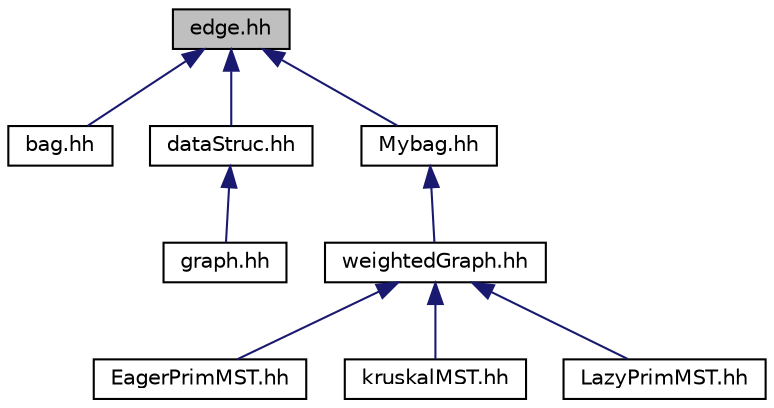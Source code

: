 digraph "edge.hh"
{
  edge [fontname="Helvetica",fontsize="10",labelfontname="Helvetica",labelfontsize="10"];
  node [fontname="Helvetica",fontsize="10",shape=record];
  Node1 [label="edge.hh",height=0.2,width=0.4,color="black", fillcolor="grey75", style="filled" fontcolor="black"];
  Node1 -> Node2 [dir="back",color="midnightblue",fontsize="10",style="solid",fontname="Helvetica"];
  Node2 [label="bag.hh",height=0.2,width=0.4,color="black", fillcolor="white", style="filled",URL="$bag_8hh.html"];
  Node1 -> Node3 [dir="back",color="midnightblue",fontsize="10",style="solid",fontname="Helvetica"];
  Node3 [label="dataStruc.hh",height=0.2,width=0.4,color="black", fillcolor="white", style="filled",URL="$dataStruc_8hh.html"];
  Node3 -> Node4 [dir="back",color="midnightblue",fontsize="10",style="solid",fontname="Helvetica"];
  Node4 [label="graph.hh",height=0.2,width=0.4,color="black", fillcolor="white", style="filled",URL="$graph_8hh.html"];
  Node1 -> Node5 [dir="back",color="midnightblue",fontsize="10",style="solid",fontname="Helvetica"];
  Node5 [label="Mybag.hh",height=0.2,width=0.4,color="black", fillcolor="white", style="filled",URL="$Mybag_8hh.html"];
  Node5 -> Node6 [dir="back",color="midnightblue",fontsize="10",style="solid",fontname="Helvetica"];
  Node6 [label="weightedGraph.hh",height=0.2,width=0.4,color="black", fillcolor="white", style="filled",URL="$weightedGraph_8hh.html"];
  Node6 -> Node7 [dir="back",color="midnightblue",fontsize="10",style="solid",fontname="Helvetica"];
  Node7 [label="EagerPrimMST.hh",height=0.2,width=0.4,color="black", fillcolor="white", style="filled",URL="$EagerPrimMST_8hh.html"];
  Node6 -> Node8 [dir="back",color="midnightblue",fontsize="10",style="solid",fontname="Helvetica"];
  Node8 [label="kruskalMST.hh",height=0.2,width=0.4,color="black", fillcolor="white", style="filled",URL="$kruskalMST_8hh.html"];
  Node6 -> Node9 [dir="back",color="midnightblue",fontsize="10",style="solid",fontname="Helvetica"];
  Node9 [label="LazyPrimMST.hh",height=0.2,width=0.4,color="black", fillcolor="white", style="filled",URL="$LazyPrimMST_8hh.html"];
}
